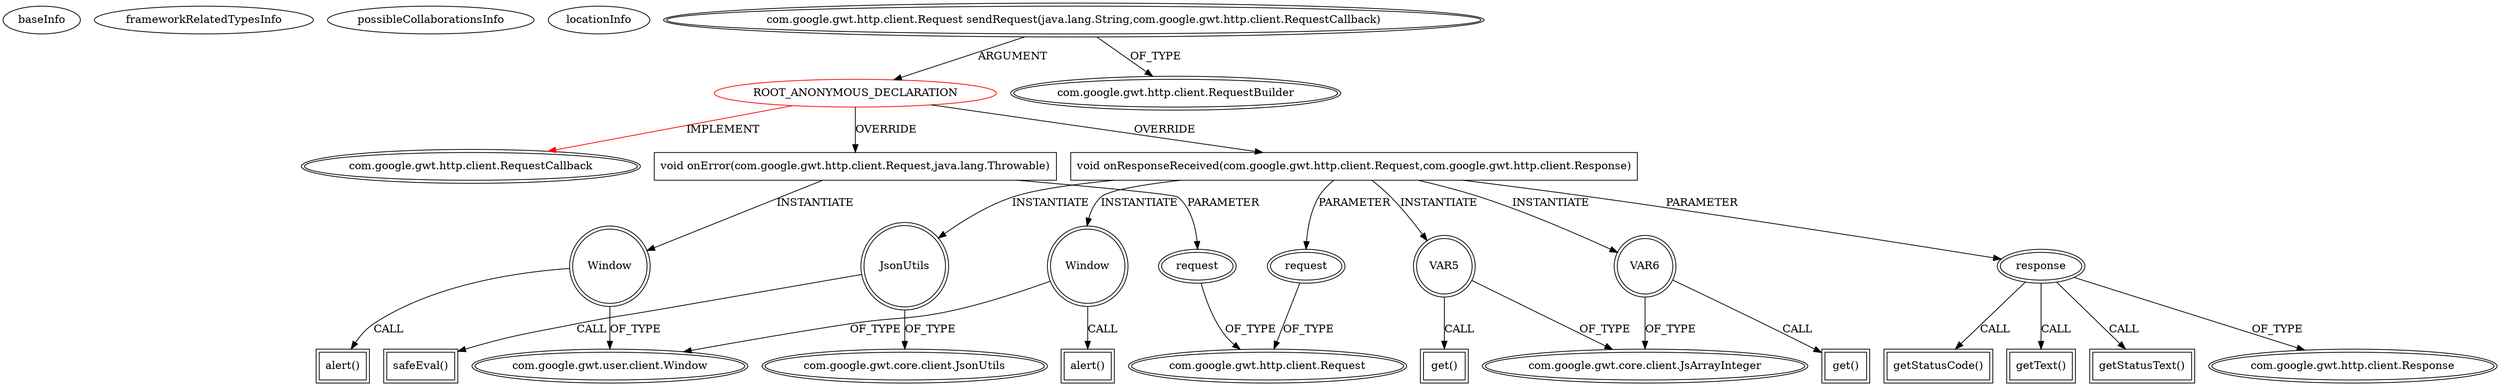 digraph {
baseInfo[graphId=796,category="extension_graph",isAnonymous=true,possibleRelation=false]
frameworkRelatedTypesInfo[0="com.google.gwt.http.client.RequestCallback"]
possibleCollaborationsInfo[]
locationInfo[projectName="bahkified-Test",filePath="/bahkified-Test/Test-master/src/main/java/com/blargh/AanP/client/model/Items.java",contextSignature="void retrieveItems(main.java.com.blargh.AanP.client.model.ItemListCallback)",graphId="796"]
0[label="ROOT_ANONYMOUS_DECLARATION",vertexType="ROOT_ANONYMOUS_DECLARATION",isFrameworkType=false,color=red]
1[label="com.google.gwt.http.client.RequestCallback",vertexType="FRAMEWORK_INTERFACE_TYPE",isFrameworkType=true,peripheries=2]
2[label="com.google.gwt.http.client.Request sendRequest(java.lang.String,com.google.gwt.http.client.RequestCallback)",vertexType="OUTSIDE_CALL",isFrameworkType=true,peripheries=2]
3[label="com.google.gwt.http.client.RequestBuilder",vertexType="FRAMEWORK_CLASS_TYPE",isFrameworkType=true,peripheries=2]
4[label="void onResponseReceived(com.google.gwt.http.client.Request,com.google.gwt.http.client.Response)",vertexType="OVERRIDING_METHOD_DECLARATION",isFrameworkType=false,shape=box]
5[label="request",vertexType="PARAMETER_DECLARATION",isFrameworkType=true,peripheries=2]
6[label="com.google.gwt.http.client.Request",vertexType="FRAMEWORK_CLASS_TYPE",isFrameworkType=true,peripheries=2]
7[label="response",vertexType="PARAMETER_DECLARATION",isFrameworkType=true,peripheries=2]
8[label="com.google.gwt.http.client.Response",vertexType="FRAMEWORK_CLASS_TYPE",isFrameworkType=true,peripheries=2]
10[label="getStatusCode()",vertexType="INSIDE_CALL",isFrameworkType=true,peripheries=2,shape=box]
11[label="JsonUtils",vertexType="VARIABLE_EXPRESION",isFrameworkType=true,peripheries=2,shape=circle]
13[label="com.google.gwt.core.client.JsonUtils",vertexType="FRAMEWORK_CLASS_TYPE",isFrameworkType=true,peripheries=2]
12[label="safeEval()",vertexType="INSIDE_CALL",isFrameworkType=true,peripheries=2,shape=box]
15[label="getText()",vertexType="INSIDE_CALL",isFrameworkType=true,peripheries=2,shape=box]
16[label="Window",vertexType="VARIABLE_EXPRESION",isFrameworkType=true,peripheries=2,shape=circle]
18[label="com.google.gwt.user.client.Window",vertexType="FRAMEWORK_CLASS_TYPE",isFrameworkType=true,peripheries=2]
17[label="alert()",vertexType="INSIDE_CALL",isFrameworkType=true,peripheries=2,shape=box]
20[label="getStatusText()",vertexType="INSIDE_CALL",isFrameworkType=true,peripheries=2,shape=box]
21[label="VAR5",vertexType="VARIABLE_EXPRESION",isFrameworkType=true,peripheries=2,shape=circle]
23[label="com.google.gwt.core.client.JsArrayInteger",vertexType="FRAMEWORK_CLASS_TYPE",isFrameworkType=true,peripheries=2]
22[label="get()",vertexType="INSIDE_CALL",isFrameworkType=true,peripheries=2,shape=box]
24[label="VAR6",vertexType="VARIABLE_EXPRESION",isFrameworkType=true,peripheries=2,shape=circle]
25[label="get()",vertexType="INSIDE_CALL",isFrameworkType=true,peripheries=2,shape=box]
27[label="void onError(com.google.gwt.http.client.Request,java.lang.Throwable)",vertexType="OVERRIDING_METHOD_DECLARATION",isFrameworkType=false,shape=box]
28[label="request",vertexType="PARAMETER_DECLARATION",isFrameworkType=true,peripheries=2]
30[label="Window",vertexType="VARIABLE_EXPRESION",isFrameworkType=true,peripheries=2,shape=circle]
31[label="alert()",vertexType="INSIDE_CALL",isFrameworkType=true,peripheries=2,shape=box]
0->1[label="IMPLEMENT",color=red]
2->0[label="ARGUMENT"]
2->3[label="OF_TYPE"]
0->4[label="OVERRIDE"]
5->6[label="OF_TYPE"]
4->5[label="PARAMETER"]
7->8[label="OF_TYPE"]
4->7[label="PARAMETER"]
7->10[label="CALL"]
4->11[label="INSTANTIATE"]
11->13[label="OF_TYPE"]
11->12[label="CALL"]
7->15[label="CALL"]
4->16[label="INSTANTIATE"]
16->18[label="OF_TYPE"]
16->17[label="CALL"]
7->20[label="CALL"]
4->21[label="INSTANTIATE"]
21->23[label="OF_TYPE"]
21->22[label="CALL"]
4->24[label="INSTANTIATE"]
24->23[label="OF_TYPE"]
24->25[label="CALL"]
0->27[label="OVERRIDE"]
28->6[label="OF_TYPE"]
27->28[label="PARAMETER"]
27->30[label="INSTANTIATE"]
30->18[label="OF_TYPE"]
30->31[label="CALL"]
}
